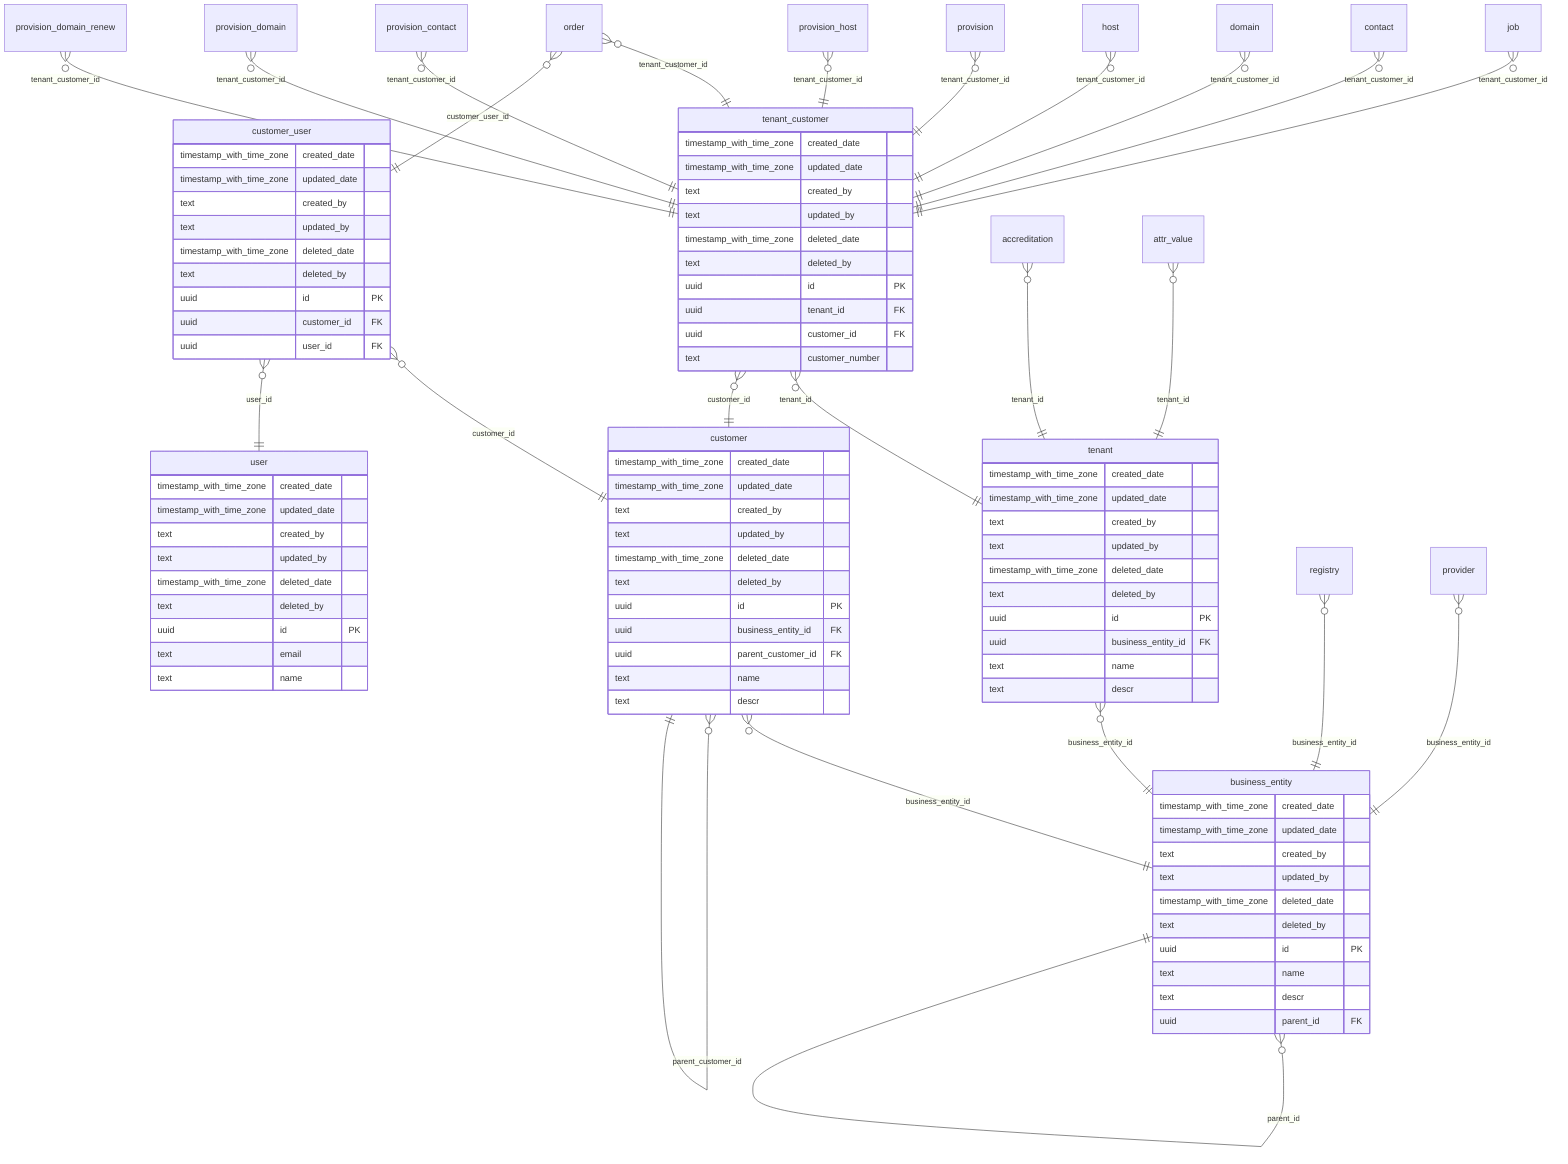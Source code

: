 erDiagram
    business_entity {
        timestamp_with_time_zone created_date 
        timestamp_with_time_zone updated_date 
        text created_by 
        text updated_by 
        timestamp_with_time_zone deleted_date 
        text deleted_by 
        uuid id PK
        text name 
        text descr 
        uuid parent_id FK
    }

    tenant {
        timestamp_with_time_zone created_date 
        timestamp_with_time_zone updated_date 
        text created_by 
        text updated_by 
        timestamp_with_time_zone deleted_date 
        text deleted_by 
        uuid id PK
        uuid business_entity_id FK
        text name 
        text descr 
    }

    customer {
        timestamp_with_time_zone created_date 
        timestamp_with_time_zone updated_date 
        text created_by 
        text updated_by 
        timestamp_with_time_zone deleted_date 
        text deleted_by 
        uuid id PK
        uuid business_entity_id FK
        uuid parent_customer_id FK
        text name 
        text descr 
    }

    user {
        timestamp_with_time_zone created_date 
        timestamp_with_time_zone updated_date 
        text created_by 
        text updated_by 
        timestamp_with_time_zone deleted_date 
        text deleted_by 
        uuid id PK
        text email 
        text name 
    }

    tenant_customer {
        timestamp_with_time_zone created_date 
        timestamp_with_time_zone updated_date 
        text created_by 
        text updated_by 
        timestamp_with_time_zone deleted_date 
        text deleted_by 
        uuid id PK
        uuid tenant_id FK
        uuid customer_id FK
        text customer_number 
    }

    customer_user {
        timestamp_with_time_zone created_date 
        timestamp_with_time_zone updated_date 
        text created_by 
        text updated_by 
        timestamp_with_time_zone deleted_date 
        text deleted_by 
        uuid id PK
        uuid customer_id FK
        uuid user_id FK
    }

    business_entity }o--|| business_entity : "parent_id"
    tenant }o--|| business_entity : "business_entity_id"
    customer }o--|| business_entity : "business_entity_id"
    registry }o--|| business_entity : "business_entity_id"
    provider }o--|| business_entity : "business_entity_id"
    tenant_customer }o--|| tenant : "tenant_id"
    accreditation }o--|| tenant : "tenant_id"
    attr_value }o--|| tenant : "tenant_id"
    customer }o--|| customer : "parent_customer_id"
    tenant_customer }o--|| customer : "customer_id"
    customer_user }o--|| customer : "customer_id"
    customer_user }o--|| user : "user_id"
    job }o--|| tenant_customer : "tenant_customer_id"
    contact }o--|| tenant_customer : "tenant_customer_id"
    domain }o--|| tenant_customer : "tenant_customer_id"
    host }o--|| tenant_customer : "tenant_customer_id"
    order }o--|| tenant_customer : "tenant_customer_id"
    provision }o--|| tenant_customer : "tenant_customer_id"
    provision_host }o--|| tenant_customer : "tenant_customer_id"
    provision_contact }o--|| tenant_customer : "tenant_customer_id"
    provision_domain }o--|| tenant_customer : "tenant_customer_id"
    provision_domain_renew }o--|| tenant_customer : "tenant_customer_id"
    order }o--|| customer_user : "customer_user_id"